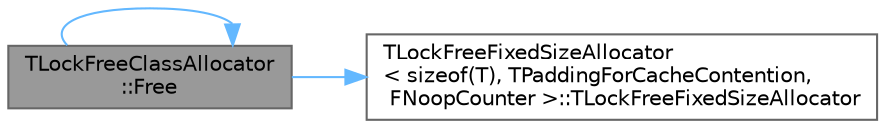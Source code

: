 digraph "TLockFreeClassAllocator::Free"
{
 // INTERACTIVE_SVG=YES
 // LATEX_PDF_SIZE
  bgcolor="transparent";
  edge [fontname=Helvetica,fontsize=10,labelfontname=Helvetica,labelfontsize=10];
  node [fontname=Helvetica,fontsize=10,shape=box,height=0.2,width=0.4];
  rankdir="LR";
  Node1 [id="Node000001",label="TLockFreeClassAllocator\l::Free",height=0.2,width=0.4,color="gray40", fillcolor="grey60", style="filled", fontcolor="black",tooltip="Calls a destructor on Item and returns the memory to the free list for recycling."];
  Node1 -> Node2 [id="edge1_Node000001_Node000002",color="steelblue1",style="solid",tooltip=" "];
  Node2 [id="Node000002",label="TLockFreeFixedSizeAllocator\l\< sizeof(T), TPaddingForCacheContention,\l FNoopCounter \>::TLockFreeFixedSizeAllocator",height=0.2,width=0.4,color="grey40", fillcolor="white", style="filled",URL="$df/df7/classTLockFreeFixedSizeAllocator.html#a55745b34b2c1474918711494db62edaf",tooltip=" "];
  Node1 -> Node1 [id="edge2_Node000001_Node000001",color="steelblue1",style="solid",tooltip=" "];
}
